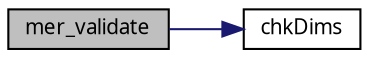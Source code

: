 digraph G
{
  edge [fontname="FreeSans.ttf",fontsize=10,labelfontname="FreeSans.ttf",labelfontsize=10];
  node [fontname="FreeSans.ttf",fontsize=10,shape=record];
  rankdir=LR;
  Node1 [label="mer_validate",height=0.2,width=0.4,color="black", fillcolor="grey75", style="filled" fontcolor="black"];
  Node1 -> Node2 [color="midnightblue",fontsize=10,style="solid",fontname="FreeSans.ttf"];
  Node2 [label="chkDims",height=0.2,width=0.4,color="black", fillcolor="white", style="filled",URL="$lmer_8c.html#929f9223baeaf35aebea500649db740d",tooltip="Check the dimensions of the matrix pointer MP."];
}
